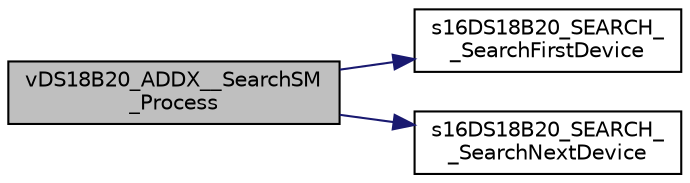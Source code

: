 digraph "vDS18B20_ADDX__SearchSM_Process"
{
  edge [fontname="Helvetica",fontsize="10",labelfontname="Helvetica",labelfontsize="10"];
  node [fontname="Helvetica",fontsize="10",shape=record];
  rankdir="LR";
  Node1 [label="vDS18B20_ADDX__SearchSM\l_Process",height=0.2,width=0.4,color="black", fillcolor="grey75", style="filled", fontcolor="black"];
  Node1 -> Node2 [color="midnightblue",fontsize="10",style="solid",fontname="Helvetica"];
  Node2 [label="s16DS18B20_SEARCH_\l_SearchFirstDevice",height=0.2,width=0.4,color="black", fillcolor="white", style="filled",URL="$group___d_s18_b20_____w_i_r_e___i_f.html#ga572e99fd088cd0a84241467b89134344",tooltip="Search for the first device on the bus. "];
  Node1 -> Node3 [color="midnightblue",fontsize="10",style="solid",fontname="Helvetica"];
  Node3 [label="s16DS18B20_SEARCH_\l_SearchNextDevice",height=0.2,width=0.4,color="black", fillcolor="white", style="filled",URL="$group___d_s18_b20_____w_i_r_e___i_f.html#gafb2ae421e95ce33ea60b8c7316a533d3",tooltip="Search for the next device on the bus. "];
}
